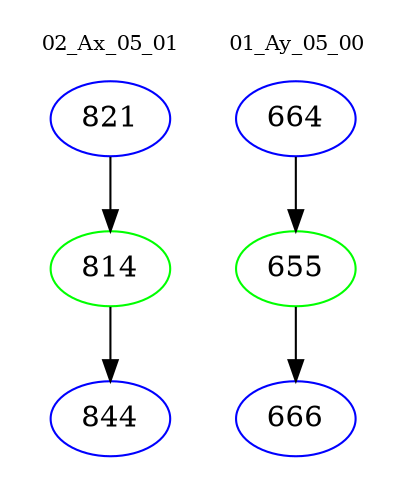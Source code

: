digraph{
subgraph cluster_0 {
color = white
label = "02_Ax_05_01";
fontsize=10;
T0_821 [label="821", color="blue"]
T0_821 -> T0_814 [color="black"]
T0_814 [label="814", color="green"]
T0_814 -> T0_844 [color="black"]
T0_844 [label="844", color="blue"]
}
subgraph cluster_1 {
color = white
label = "01_Ay_05_00";
fontsize=10;
T1_664 [label="664", color="blue"]
T1_664 -> T1_655 [color="black"]
T1_655 [label="655", color="green"]
T1_655 -> T1_666 [color="black"]
T1_666 [label="666", color="blue"]
}
}
